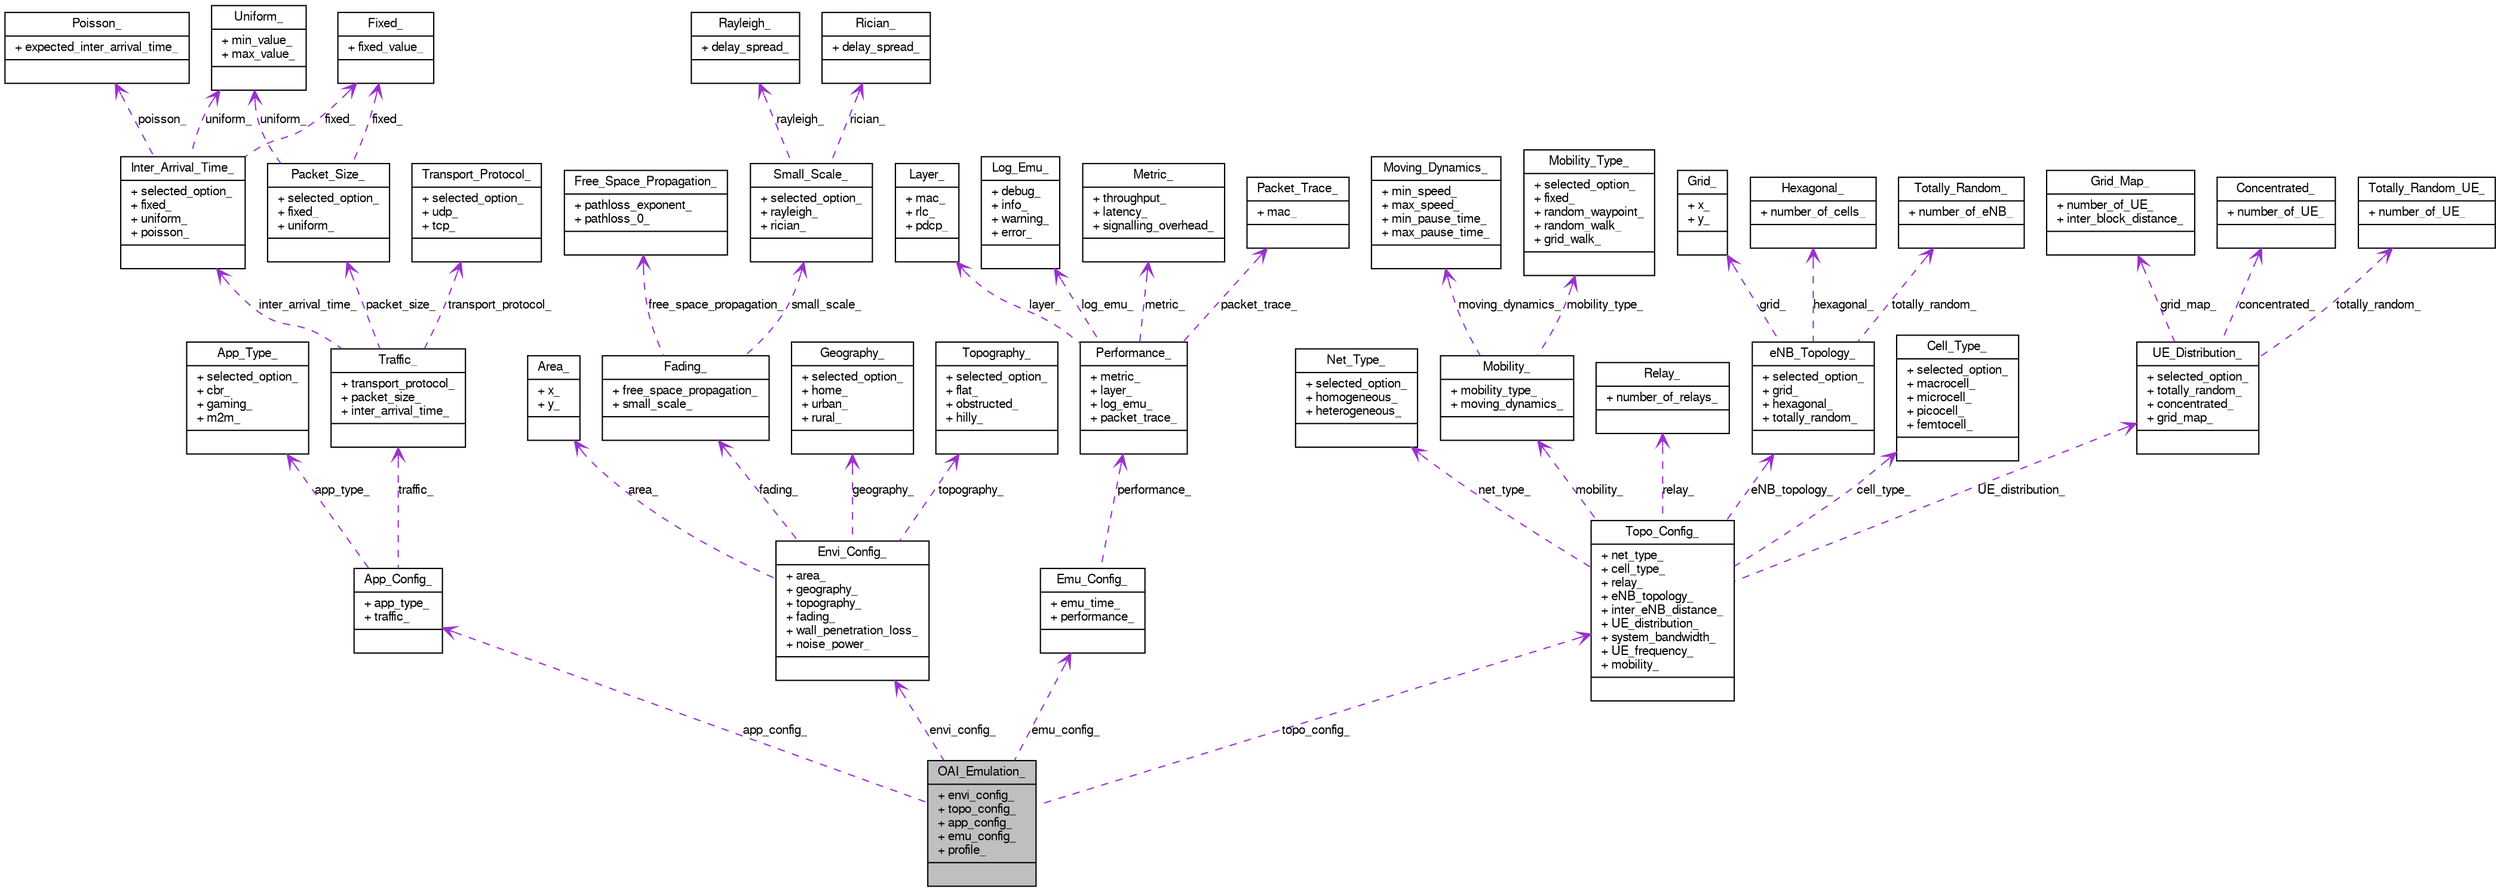 digraph G
{
  edge [fontname="FreeSans",fontsize="10",labelfontname="FreeSans",labelfontsize="10"];
  node [fontname="FreeSans",fontsize="10",shape=record];
  Node1 [label="{OAI_Emulation_\n|+ envi_config_\l+ topo_config_\l+ app_config_\l+ emu_config_\l+ profile_\l|}",height=0.2,width=0.4,color="black", fillcolor="grey75", style="filled" fontcolor="black"];
  Node2 -> Node1 [dir=back,color="darkorchid3",fontsize="10",style="dashed",label="app_config_",arrowtail="open"];
  Node2 [label="{App_Config_\n|+ app_type_\l+ traffic_\l|}",height=0.2,width=0.4,color="black", fillcolor="white", style="filled",URL="$structApp__Config__.html"];
  Node3 -> Node2 [dir=back,color="darkorchid3",fontsize="10",style="dashed",label="traffic_",arrowtail="open"];
  Node3 [label="{Traffic_\n|+ transport_protocol_\l+ packet_size_\l+ inter_arrival_time_\l|}",height=0.2,width=0.4,color="black", fillcolor="white", style="filled",URL="$structTraffic__.html"];
  Node4 -> Node3 [dir=back,color="darkorchid3",fontsize="10",style="dashed",label="inter_arrival_time_",arrowtail="open"];
  Node4 [label="{Inter_Arrival_Time_\n|+ selected_option_\l+ fixed_\l+ uniform_\l+ poisson_\l|}",height=0.2,width=0.4,color="black", fillcolor="white", style="filled",URL="$structInter__Arrival__Time__.html"];
  Node5 -> Node4 [dir=back,color="darkorchid3",fontsize="10",style="dashed",label="poisson_",arrowtail="open"];
  Node5 [label="{Poisson_\n|+ expected_inter_arrival_time_\l|}",height=0.2,width=0.4,color="black", fillcolor="white", style="filled",URL="$structPoisson__.html"];
  Node6 -> Node4 [dir=back,color="darkorchid3",fontsize="10",style="dashed",label="uniform_",arrowtail="open"];
  Node6 [label="{Uniform_\n|+ min_value_\l+ max_value_\l|}",height=0.2,width=0.4,color="black", fillcolor="white", style="filled",URL="$structUniform__.html"];
  Node7 -> Node4 [dir=back,color="darkorchid3",fontsize="10",style="dashed",label="fixed_",arrowtail="open"];
  Node7 [label="{Fixed_\n|+ fixed_value_\l|}",height=0.2,width=0.4,color="black", fillcolor="white", style="filled",URL="$structFixed__.html"];
  Node8 -> Node3 [dir=back,color="darkorchid3",fontsize="10",style="dashed",label="packet_size_",arrowtail="open"];
  Node8 [label="{Packet_Size_\n|+ selected_option_\l+ fixed_\l+ uniform_\l|}",height=0.2,width=0.4,color="black", fillcolor="white", style="filled",URL="$structPacket__Size__.html"];
  Node6 -> Node8 [dir=back,color="darkorchid3",fontsize="10",style="dashed",label="uniform_",arrowtail="open"];
  Node7 -> Node8 [dir=back,color="darkorchid3",fontsize="10",style="dashed",label="fixed_",arrowtail="open"];
  Node9 -> Node3 [dir=back,color="darkorchid3",fontsize="10",style="dashed",label="transport_protocol_",arrowtail="open"];
  Node9 [label="{Transport_Protocol_\n|+ selected_option_\l+ udp_\l+ tcp_\l|}",height=0.2,width=0.4,color="black", fillcolor="white", style="filled",URL="$structTransport__Protocol__.html"];
  Node10 -> Node2 [dir=back,color="darkorchid3",fontsize="10",style="dashed",label="app_type_",arrowtail="open"];
  Node10 [label="{App_Type_\n|+ selected_option_\l+ cbr_\l+ gaming_\l+ m2m_\l|}",height=0.2,width=0.4,color="black", fillcolor="white", style="filled",URL="$structApp__Type__.html"];
  Node11 -> Node1 [dir=back,color="darkorchid3",fontsize="10",style="dashed",label="envi_config_",arrowtail="open"];
  Node11 [label="{Envi_Config_\n|+ area_\l+ geography_\l+ topography_\l+ fading_\l+ wall_penetration_loss_\l+ noise_power_\l|}",height=0.2,width=0.4,color="black", fillcolor="white", style="filled",URL="$structEnvi__Config__.html"];
  Node12 -> Node11 [dir=back,color="darkorchid3",fontsize="10",style="dashed",label="fading_",arrowtail="open"];
  Node12 [label="{Fading_\n|+ free_space_propagation_\l+ small_scale_\l|}",height=0.2,width=0.4,color="black", fillcolor="white", style="filled",URL="$structFading__.html"];
  Node13 -> Node12 [dir=back,color="darkorchid3",fontsize="10",style="dashed",label="small_scale_",arrowtail="open"];
  Node13 [label="{Small_Scale_\n|+ selected_option_\l+ rayleigh_\l+ rician_\l|}",height=0.2,width=0.4,color="black", fillcolor="white", style="filled",URL="$structSmall__Scale__.html"];
  Node14 -> Node13 [dir=back,color="darkorchid3",fontsize="10",style="dashed",label="rician_",arrowtail="open"];
  Node14 [label="{Rician_\n|+ delay_spread_\l|}",height=0.2,width=0.4,color="black", fillcolor="white", style="filled",URL="$structRician__.html"];
  Node15 -> Node13 [dir=back,color="darkorchid3",fontsize="10",style="dashed",label="rayleigh_",arrowtail="open"];
  Node15 [label="{Rayleigh_\n|+ delay_spread_\l|}",height=0.2,width=0.4,color="black", fillcolor="white", style="filled",URL="$structRayleigh__.html"];
  Node16 -> Node12 [dir=back,color="darkorchid3",fontsize="10",style="dashed",label="free_space_propagation_",arrowtail="open"];
  Node16 [label="{Free_Space_Propagation_\n|+ pathloss_exponent_\l+ pathloss_0_\l|}",height=0.2,width=0.4,color="black", fillcolor="white", style="filled",URL="$structFree__Space__Propagation__.html"];
  Node17 -> Node11 [dir=back,color="darkorchid3",fontsize="10",style="dashed",label="geography_",arrowtail="open"];
  Node17 [label="{Geography_\n|+ selected_option_\l+ home_\l+ urban_\l+ rural_\l|}",height=0.2,width=0.4,color="black", fillcolor="white", style="filled",URL="$structGeography__.html"];
  Node18 -> Node11 [dir=back,color="darkorchid3",fontsize="10",style="dashed",label="topography_",arrowtail="open"];
  Node18 [label="{Topography_\n|+ selected_option_\l+ flat_\l+ obstructed_\l+ hilly_\l|}",height=0.2,width=0.4,color="black", fillcolor="white", style="filled",URL="$structTopography__.html"];
  Node19 -> Node11 [dir=back,color="darkorchid3",fontsize="10",style="dashed",label="area_",arrowtail="open"];
  Node19 [label="{Area_\n|+ x_\l+ y_\l|}",height=0.2,width=0.4,color="black", fillcolor="white", style="filled",URL="$structArea__.html"];
  Node20 -> Node1 [dir=back,color="darkorchid3",fontsize="10",style="dashed",label="emu_config_",arrowtail="open"];
  Node20 [label="{Emu_Config_\n|+ emu_time_\l+ performance_\l|}",height=0.2,width=0.4,color="black", fillcolor="white", style="filled",URL="$structEmu__Config__.html"];
  Node21 -> Node20 [dir=back,color="darkorchid3",fontsize="10",style="dashed",label="performance_",arrowtail="open"];
  Node21 [label="{Performance_\n|+ metric_\l+ layer_\l+ log_emu_\l+ packet_trace_\l|}",height=0.2,width=0.4,color="black", fillcolor="white", style="filled",URL="$structPerformance__.html"];
  Node22 -> Node21 [dir=back,color="darkorchid3",fontsize="10",style="dashed",label="log_emu_",arrowtail="open"];
  Node22 [label="{Log_Emu_\n|+ debug_\l+ info_\l+ warning_\l+ error_\l|}",height=0.2,width=0.4,color="black", fillcolor="white", style="filled",URL="$structLog__Emu__.html"];
  Node23 -> Node21 [dir=back,color="darkorchid3",fontsize="10",style="dashed",label="metric_",arrowtail="open"];
  Node23 [label="{Metric_\n|+ throughput_\l+ latency_\l+ signalling_overhead_\l|}",height=0.2,width=0.4,color="black", fillcolor="white", style="filled",URL="$structMetric__.html"];
  Node24 -> Node21 [dir=back,color="darkorchid3",fontsize="10",style="dashed",label="packet_trace_",arrowtail="open"];
  Node24 [label="{Packet_Trace_\n|+ mac_\l|}",height=0.2,width=0.4,color="black", fillcolor="white", style="filled",URL="$structPacket__Trace__.html"];
  Node25 -> Node21 [dir=back,color="darkorchid3",fontsize="10",style="dashed",label="layer_",arrowtail="open"];
  Node25 [label="{Layer_\n|+ mac_\l+ rlc_\l+ pdcp_\l|}",height=0.2,width=0.4,color="black", fillcolor="white", style="filled",URL="$structLayer__.html"];
  Node26 -> Node1 [dir=back,color="darkorchid3",fontsize="10",style="dashed",label="topo_config_",arrowtail="open"];
  Node26 [label="{Topo_Config_\n|+ net_type_\l+ cell_type_\l+ relay_\l+ eNB_topology_\l+ inter_eNB_distance_\l+ UE_distribution_\l+ system_bandwidth_\l+ UE_frequency_\l+ mobility_\l|}",height=0.2,width=0.4,color="black", fillcolor="white", style="filled",URL="$structTopo__Config__.html"];
  Node27 -> Node26 [dir=back,color="darkorchid3",fontsize="10",style="dashed",label="eNB_topology_",arrowtail="open"];
  Node27 [label="{eNB_Topology_\n|+ selected_option_\l+ grid_\l+ hexagonal_\l+ totally_random_\l|}",height=0.2,width=0.4,color="black", fillcolor="white", style="filled",URL="$structeNB__Topology__.html"];
  Node28 -> Node27 [dir=back,color="darkorchid3",fontsize="10",style="dashed",label="grid_",arrowtail="open"];
  Node28 [label="{Grid_\n|+ x_\l+ y_\l|}",height=0.2,width=0.4,color="black", fillcolor="white", style="filled",URL="$structGrid__.html"];
  Node29 -> Node27 [dir=back,color="darkorchid3",fontsize="10",style="dashed",label="hexagonal_",arrowtail="open"];
  Node29 [label="{Hexagonal_\n|+ number_of_cells_\l|}",height=0.2,width=0.4,color="black", fillcolor="white", style="filled",URL="$structHexagonal__.html"];
  Node30 -> Node27 [dir=back,color="darkorchid3",fontsize="10",style="dashed",label="totally_random_",arrowtail="open"];
  Node30 [label="{Totally_Random_\n|+ number_of_eNB_\l|}",height=0.2,width=0.4,color="black", fillcolor="white", style="filled",URL="$structTotally__Random__.html"];
  Node31 -> Node26 [dir=back,color="darkorchid3",fontsize="10",style="dashed",label="cell_type_",arrowtail="open"];
  Node31 [label="{Cell_Type_\n|+ selected_option_\l+ macrocell_\l+ microcell_\l+ picocell_\l+ femtocell_\l|}",height=0.2,width=0.4,color="black", fillcolor="white", style="filled",URL="$structCell__Type__.html"];
  Node32 -> Node26 [dir=back,color="darkorchid3",fontsize="10",style="dashed",label="UE_distribution_",arrowtail="open"];
  Node32 [label="{UE_Distribution_\n|+ selected_option_\l+ totally_random_\l+ concentrated_\l+ grid_map_\l|}",height=0.2,width=0.4,color="black", fillcolor="white", style="filled",URL="$structUE__Distribution__.html"];
  Node33 -> Node32 [dir=back,color="darkorchid3",fontsize="10",style="dashed",label="grid_map_",arrowtail="open"];
  Node33 [label="{Grid_Map_\n|+ number_of_UE_\l+ inter_block_distance_\l|}",height=0.2,width=0.4,color="black", fillcolor="white", style="filled",URL="$structGrid__Map__.html"];
  Node34 -> Node32 [dir=back,color="darkorchid3",fontsize="10",style="dashed",label="concentrated_",arrowtail="open"];
  Node34 [label="{Concentrated_\n|+ number_of_UE_\l|}",height=0.2,width=0.4,color="black", fillcolor="white", style="filled",URL="$structConcentrated__.html"];
  Node35 -> Node32 [dir=back,color="darkorchid3",fontsize="10",style="dashed",label="totally_random_",arrowtail="open"];
  Node35 [label="{Totally_Random_UE_\n|+ number_of_UE_\l|}",height=0.2,width=0.4,color="black", fillcolor="white", style="filled",URL="$structTotally__Random__UE__.html"];
  Node36 -> Node26 [dir=back,color="darkorchid3",fontsize="10",style="dashed",label="net_type_",arrowtail="open"];
  Node36 [label="{Net_Type_\n|+ selected_option_\l+ homogeneous_\l+ heterogeneous_\l|}",height=0.2,width=0.4,color="black", fillcolor="white", style="filled",URL="$structNet__Type__.html"];
  Node37 -> Node26 [dir=back,color="darkorchid3",fontsize="10",style="dashed",label="mobility_",arrowtail="open"];
  Node37 [label="{Mobility_\n|+ mobility_type_\l+ moving_dynamics_\l|}",height=0.2,width=0.4,color="black", fillcolor="white", style="filled",URL="$structMobility__.html"];
  Node38 -> Node37 [dir=back,color="darkorchid3",fontsize="10",style="dashed",label="mobility_type_",arrowtail="open"];
  Node38 [label="{Mobility_Type_\n|+ selected_option_\l+ fixed_\l+ random_waypoint_\l+ random_walk_\l+ grid_walk_\l|}",height=0.2,width=0.4,color="black", fillcolor="white", style="filled",URL="$structMobility__Type__.html"];
  Node39 -> Node37 [dir=back,color="darkorchid3",fontsize="10",style="dashed",label="moving_dynamics_",arrowtail="open"];
  Node39 [label="{Moving_Dynamics_\n|+ min_speed_\l+ max_speed_\l+ min_pause_time_\l+ max_pause_time_\l|}",height=0.2,width=0.4,color="black", fillcolor="white", style="filled",URL="$structMoving__Dynamics__.html"];
  Node40 -> Node26 [dir=back,color="darkorchid3",fontsize="10",style="dashed",label="relay_",arrowtail="open"];
  Node40 [label="{Relay_\n|+ number_of_relays_\l|}",height=0.2,width=0.4,color="black", fillcolor="white", style="filled",URL="$structRelay__.html"];
}
